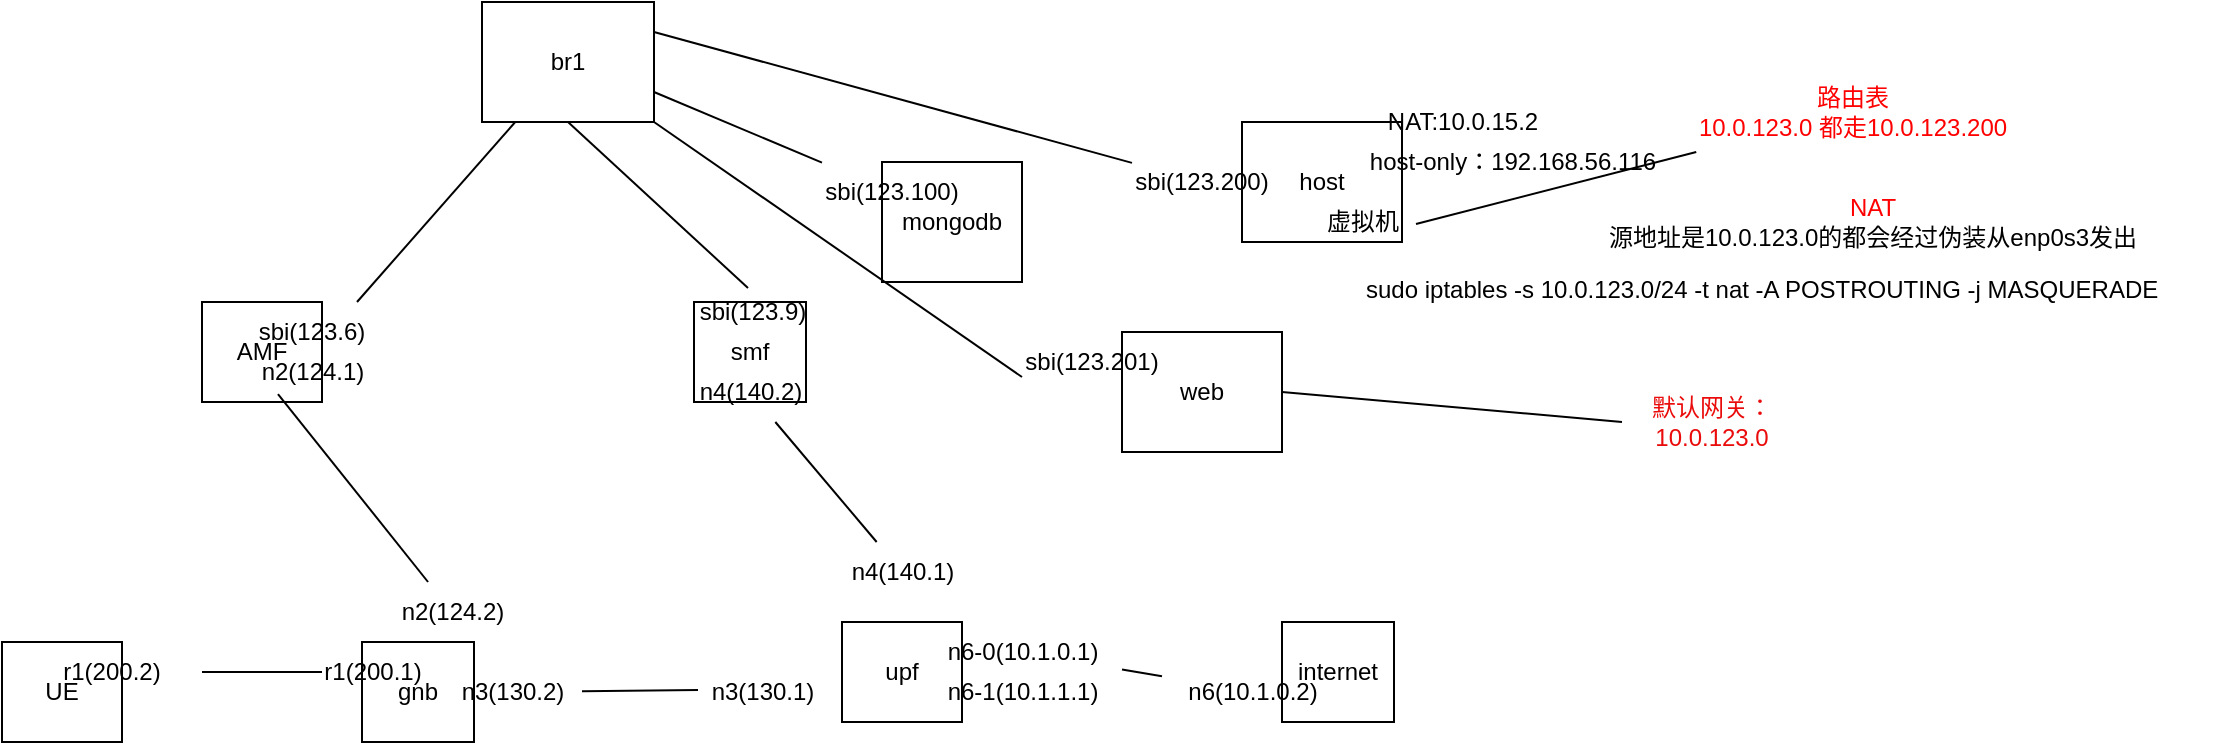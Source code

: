 <mxfile version="24.8.4">
  <diagram name="第 1 页" id="YVxNTH_0DnEzJDXxZ_kR">
    <mxGraphModel dx="1434" dy="738" grid="1" gridSize="10" guides="1" tooltips="1" connect="1" arrows="1" fold="1" page="1" pageScale="1" pageWidth="827" pageHeight="1169" math="0" shadow="0">
      <root>
        <mxCell id="0" />
        <mxCell id="1" parent="0" />
        <mxCell id="17Iy-YXGDgX40kbHxWd_-2" value="br1" style="rounded=0;whiteSpace=wrap;html=1;" vertex="1" parent="1">
          <mxGeometry x="280" y="10" width="86" height="60" as="geometry" />
        </mxCell>
        <mxCell id="17Iy-YXGDgX40kbHxWd_-3" value="mongodb" style="rounded=0;whiteSpace=wrap;html=1;" vertex="1" parent="1">
          <mxGeometry x="480" y="90" width="70" height="60" as="geometry" />
        </mxCell>
        <mxCell id="17Iy-YXGDgX40kbHxWd_-5" value="sbi(123.100)" style="text;html=1;align=center;verticalAlign=middle;whiteSpace=wrap;rounded=0;" vertex="1" parent="1">
          <mxGeometry x="450" y="90" width="70" height="30" as="geometry" />
        </mxCell>
        <mxCell id="17Iy-YXGDgX40kbHxWd_-6" value="gnb" style="rounded=0;whiteSpace=wrap;html=1;" vertex="1" parent="1">
          <mxGeometry x="220" y="330" width="56" height="50" as="geometry" />
        </mxCell>
        <mxCell id="17Iy-YXGDgX40kbHxWd_-8" value="r1(200.1)" style="text;html=1;align=center;verticalAlign=middle;resizable=0;points=[];autosize=1;strokeColor=none;fillColor=none;" vertex="1" parent="1">
          <mxGeometry x="190" y="330" width="70" height="30" as="geometry" />
        </mxCell>
        <mxCell id="17Iy-YXGDgX40kbHxWd_-10" value="" style="group" vertex="1" connectable="0" parent="1">
          <mxGeometry x="40" y="330" width="100" height="50" as="geometry" />
        </mxCell>
        <mxCell id="17Iy-YXGDgX40kbHxWd_-1" value="UE" style="rounded=0;whiteSpace=wrap;html=1;" vertex="1" parent="17Iy-YXGDgX40kbHxWd_-10">
          <mxGeometry width="60" height="50" as="geometry" />
        </mxCell>
        <mxCell id="17Iy-YXGDgX40kbHxWd_-7" value="r1(200.2)" style="text;html=1;align=center;verticalAlign=middle;whiteSpace=wrap;rounded=0;" vertex="1" parent="17Iy-YXGDgX40kbHxWd_-10">
          <mxGeometry x="10" width="90" height="30" as="geometry" />
        </mxCell>
        <mxCell id="17Iy-YXGDgX40kbHxWd_-11" value="" style="group" vertex="1" connectable="0" parent="1">
          <mxGeometry x="140" y="160" width="100" height="60" as="geometry" />
        </mxCell>
        <mxCell id="17Iy-YXGDgX40kbHxWd_-12" value="AMF" style="rounded=0;whiteSpace=wrap;html=1;" vertex="1" parent="17Iy-YXGDgX40kbHxWd_-11">
          <mxGeometry width="60" height="50" as="geometry" />
        </mxCell>
        <mxCell id="17Iy-YXGDgX40kbHxWd_-13" value="sbi(123.6)" style="text;html=1;align=center;verticalAlign=middle;whiteSpace=wrap;rounded=0;" vertex="1" parent="17Iy-YXGDgX40kbHxWd_-11">
          <mxGeometry x="10" width="90" height="30" as="geometry" />
        </mxCell>
        <mxCell id="17Iy-YXGDgX40kbHxWd_-14" value="n2(124.1)" style="text;html=1;align=center;verticalAlign=middle;resizable=0;points=[];autosize=1;strokeColor=none;fillColor=none;" vertex="1" parent="17Iy-YXGDgX40kbHxWd_-11">
          <mxGeometry x="20" y="20" width="70" height="30" as="geometry" />
        </mxCell>
        <mxCell id="17Iy-YXGDgX40kbHxWd_-15" value="n3(130.2)" style="text;html=1;align=center;verticalAlign=middle;resizable=0;points=[];autosize=1;strokeColor=none;fillColor=none;" vertex="1" parent="1">
          <mxGeometry x="260" y="340" width="70" height="30" as="geometry" />
        </mxCell>
        <mxCell id="17Iy-YXGDgX40kbHxWd_-16" value="n2(124.2)" style="text;html=1;align=center;verticalAlign=middle;resizable=0;points=[];autosize=1;strokeColor=none;fillColor=none;" vertex="1" parent="1">
          <mxGeometry x="230" y="300" width="70" height="30" as="geometry" />
        </mxCell>
        <mxCell id="17Iy-YXGDgX40kbHxWd_-17" value="" style="endArrow=none;html=1;rounded=0;entryX=0.257;entryY=0.867;entryDx=0;entryDy=0;entryPerimeter=0;" edge="1" parent="1" source="17Iy-YXGDgX40kbHxWd_-16" target="17Iy-YXGDgX40kbHxWd_-14">
          <mxGeometry width="50" height="50" relative="1" as="geometry">
            <mxPoint x="390" y="410" as="sourcePoint" />
            <mxPoint x="440" y="360" as="targetPoint" />
          </mxGeometry>
        </mxCell>
        <mxCell id="17Iy-YXGDgX40kbHxWd_-18" value="" style="endArrow=none;html=1;rounded=0;" edge="1" parent="1" source="17Iy-YXGDgX40kbHxWd_-7">
          <mxGeometry width="50" height="50" relative="1" as="geometry">
            <mxPoint x="390" y="410" as="sourcePoint" />
            <mxPoint x="200" y="345" as="targetPoint" />
          </mxGeometry>
        </mxCell>
        <mxCell id="17Iy-YXGDgX40kbHxWd_-19" value="internet" style="rounded=0;whiteSpace=wrap;html=1;" vertex="1" parent="1">
          <mxGeometry x="680" y="320" width="56" height="50" as="geometry" />
        </mxCell>
        <mxCell id="17Iy-YXGDgX40kbHxWd_-20" value="n6(10.1.0.2)" style="text;html=1;align=center;verticalAlign=middle;resizable=0;points=[];autosize=1;strokeColor=none;fillColor=none;" vertex="1" parent="1">
          <mxGeometry x="620" y="340" width="90" height="30" as="geometry" />
        </mxCell>
        <mxCell id="17Iy-YXGDgX40kbHxWd_-22" value="smf" style="rounded=0;whiteSpace=wrap;html=1;" vertex="1" parent="1">
          <mxGeometry x="386" y="160" width="56" height="50" as="geometry" />
        </mxCell>
        <mxCell id="17Iy-YXGDgX40kbHxWd_-21" value="n4(140.2)" style="text;html=1;align=center;verticalAlign=middle;resizable=0;points=[];autosize=1;strokeColor=none;fillColor=none;" vertex="1" parent="1">
          <mxGeometry x="379" y="190" width="70" height="30" as="geometry" />
        </mxCell>
        <mxCell id="17Iy-YXGDgX40kbHxWd_-23" value="sbi(123.9)" style="text;html=1;align=center;verticalAlign=middle;resizable=0;points=[];autosize=1;strokeColor=none;fillColor=none;" vertex="1" parent="1">
          <mxGeometry x="375" y="150" width="80" height="30" as="geometry" />
        </mxCell>
        <mxCell id="17Iy-YXGDgX40kbHxWd_-24" value="upf" style="rounded=0;whiteSpace=wrap;html=1;" vertex="1" parent="1">
          <mxGeometry x="460" y="320" width="60" height="50" as="geometry" />
        </mxCell>
        <mxCell id="17Iy-YXGDgX40kbHxWd_-25" value="n4(140.1)" style="text;html=1;align=center;verticalAlign=middle;resizable=0;points=[];autosize=1;strokeColor=none;fillColor=none;" vertex="1" parent="1">
          <mxGeometry x="455" y="280" width="70" height="30" as="geometry" />
        </mxCell>
        <mxCell id="17Iy-YXGDgX40kbHxWd_-26" value="" style="endArrow=none;html=1;rounded=0;" edge="1" parent="1" source="17Iy-YXGDgX40kbHxWd_-25" target="17Iy-YXGDgX40kbHxWd_-21">
          <mxGeometry width="50" height="50" relative="1" as="geometry">
            <mxPoint x="263" y="310" as="sourcePoint" />
            <mxPoint x="188" y="216" as="targetPoint" />
          </mxGeometry>
        </mxCell>
        <mxCell id="17Iy-YXGDgX40kbHxWd_-27" value="n3(130.1)" style="text;html=1;align=center;verticalAlign=middle;resizable=0;points=[];autosize=1;strokeColor=none;fillColor=none;" vertex="1" parent="1">
          <mxGeometry x="385" y="340" width="70" height="30" as="geometry" />
        </mxCell>
        <mxCell id="17Iy-YXGDgX40kbHxWd_-28" value="" style="endArrow=none;html=1;rounded=0;entryX=0.043;entryY=0.467;entryDx=0;entryDy=0;entryPerimeter=0;" edge="1" parent="1" source="17Iy-YXGDgX40kbHxWd_-15" target="17Iy-YXGDgX40kbHxWd_-27">
          <mxGeometry width="50" height="50" relative="1" as="geometry">
            <mxPoint x="390" y="410" as="sourcePoint" />
            <mxPoint x="400" y="360" as="targetPoint" />
          </mxGeometry>
        </mxCell>
        <mxCell id="17Iy-YXGDgX40kbHxWd_-29" value="n6-0(10.1.0.1)" style="text;html=1;align=center;verticalAlign=middle;resizable=0;points=[];autosize=1;strokeColor=none;fillColor=none;" vertex="1" parent="1">
          <mxGeometry x="500" y="320" width="100" height="30" as="geometry" />
        </mxCell>
        <mxCell id="17Iy-YXGDgX40kbHxWd_-30" value="n6-1(10.1.1.1)" style="text;html=1;align=center;verticalAlign=middle;resizable=0;points=[];autosize=1;strokeColor=none;fillColor=none;" vertex="1" parent="1">
          <mxGeometry x="500" y="340" width="100" height="30" as="geometry" />
        </mxCell>
        <mxCell id="17Iy-YXGDgX40kbHxWd_-31" value="" style="endArrow=none;html=1;rounded=0;" edge="1" parent="1" source="17Iy-YXGDgX40kbHxWd_-20" target="17Iy-YXGDgX40kbHxWd_-29">
          <mxGeometry width="50" height="50" relative="1" as="geometry">
            <mxPoint x="390" y="410" as="sourcePoint" />
            <mxPoint x="440" y="360" as="targetPoint" />
          </mxGeometry>
        </mxCell>
        <mxCell id="17Iy-YXGDgX40kbHxWd_-32" value="host" style="rounded=0;whiteSpace=wrap;html=1;" vertex="1" parent="1">
          <mxGeometry x="660" y="70" width="80" height="60" as="geometry" />
        </mxCell>
        <mxCell id="17Iy-YXGDgX40kbHxWd_-33" value="web" style="rounded=0;whiteSpace=wrap;html=1;" vertex="1" parent="1">
          <mxGeometry x="600" y="175" width="80" height="60" as="geometry" />
        </mxCell>
        <mxCell id="17Iy-YXGDgX40kbHxWd_-34" value="sbi(123.200)" style="text;html=1;align=center;verticalAlign=middle;whiteSpace=wrap;rounded=0;" vertex="1" parent="1">
          <mxGeometry x="605" y="85" width="70" height="30" as="geometry" />
        </mxCell>
        <mxCell id="17Iy-YXGDgX40kbHxWd_-35" value="sbi(123.201)" style="text;html=1;align=center;verticalAlign=middle;whiteSpace=wrap;rounded=0;" vertex="1" parent="1">
          <mxGeometry x="550" y="175" width="70" height="30" as="geometry" />
        </mxCell>
        <mxCell id="17Iy-YXGDgX40kbHxWd_-36" value="" style="endArrow=none;html=1;rounded=0;exitX=0.75;exitY=0;exitDx=0;exitDy=0;" edge="1" parent="1" source="17Iy-YXGDgX40kbHxWd_-13" target="17Iy-YXGDgX40kbHxWd_-2">
          <mxGeometry width="50" height="50" relative="1" as="geometry">
            <mxPoint x="390" y="410" as="sourcePoint" />
            <mxPoint x="440" y="360" as="targetPoint" />
          </mxGeometry>
        </mxCell>
        <mxCell id="17Iy-YXGDgX40kbHxWd_-37" value="" style="endArrow=none;html=1;rounded=0;entryX=0.5;entryY=1;entryDx=0;entryDy=0;exitX=0.475;exitY=0.1;exitDx=0;exitDy=0;exitPerimeter=0;" edge="1" parent="1" source="17Iy-YXGDgX40kbHxWd_-23" target="17Iy-YXGDgX40kbHxWd_-2">
          <mxGeometry width="50" height="50" relative="1" as="geometry">
            <mxPoint x="390" y="410" as="sourcePoint" />
            <mxPoint x="440" y="360" as="targetPoint" />
          </mxGeometry>
        </mxCell>
        <mxCell id="17Iy-YXGDgX40kbHxWd_-38" value="" style="endArrow=none;html=1;rounded=0;entryX=1;entryY=0.75;entryDx=0;entryDy=0;" edge="1" parent="1" source="17Iy-YXGDgX40kbHxWd_-5" target="17Iy-YXGDgX40kbHxWd_-2">
          <mxGeometry width="50" height="50" relative="1" as="geometry">
            <mxPoint x="390" y="410" as="sourcePoint" />
            <mxPoint x="440" y="360" as="targetPoint" />
          </mxGeometry>
        </mxCell>
        <mxCell id="17Iy-YXGDgX40kbHxWd_-39" value="" style="endArrow=none;html=1;rounded=0;entryX=1;entryY=0.25;entryDx=0;entryDy=0;" edge="1" parent="1" source="17Iy-YXGDgX40kbHxWd_-34" target="17Iy-YXGDgX40kbHxWd_-2">
          <mxGeometry width="50" height="50" relative="1" as="geometry">
            <mxPoint x="390" y="410" as="sourcePoint" />
            <mxPoint x="440" y="360" as="targetPoint" />
          </mxGeometry>
        </mxCell>
        <mxCell id="17Iy-YXGDgX40kbHxWd_-40" value="" style="endArrow=none;html=1;rounded=0;entryX=1;entryY=1;entryDx=0;entryDy=0;exitX=0;exitY=0.75;exitDx=0;exitDy=0;" edge="1" parent="1" source="17Iy-YXGDgX40kbHxWd_-35" target="17Iy-YXGDgX40kbHxWd_-2">
          <mxGeometry width="50" height="50" relative="1" as="geometry">
            <mxPoint x="390" y="410" as="sourcePoint" />
            <mxPoint x="440" y="360" as="targetPoint" />
          </mxGeometry>
        </mxCell>
        <mxCell id="17Iy-YXGDgX40kbHxWd_-42" value="虚拟机" style="text;html=1;align=center;verticalAlign=middle;resizable=0;points=[];autosize=1;strokeColor=none;fillColor=none;" vertex="1" parent="1">
          <mxGeometry x="690" y="105" width="60" height="30" as="geometry" />
        </mxCell>
        <mxCell id="17Iy-YXGDgX40kbHxWd_-43" value="NAT:10.0.15.2" style="text;html=1;align=center;verticalAlign=middle;resizable=0;points=[];autosize=1;strokeColor=none;fillColor=none;" vertex="1" parent="1">
          <mxGeometry x="720" y="55" width="100" height="30" as="geometry" />
        </mxCell>
        <mxCell id="17Iy-YXGDgX40kbHxWd_-44" value="host-only：192.168.56.116" style="text;html=1;align=center;verticalAlign=middle;resizable=0;points=[];autosize=1;strokeColor=none;fillColor=none;" vertex="1" parent="1">
          <mxGeometry x="710" y="75" width="170" height="30" as="geometry" />
        </mxCell>
        <mxCell id="17Iy-YXGDgX40kbHxWd_-45" value="默认网关：10.0.123.0" style="text;html=1;align=center;verticalAlign=middle;whiteSpace=wrap;rounded=0;fontColor=#ea0b0b;" vertex="1" parent="1">
          <mxGeometry x="850" y="205" width="90" height="30" as="geometry" />
        </mxCell>
        <mxCell id="17Iy-YXGDgX40kbHxWd_-46" value="&lt;font color=&quot;#ff0000&quot;&gt;路由表&lt;/font&gt;&lt;br&gt;&lt;div&gt;&lt;font color=&quot;#ff0000&quot;&gt;10.0.123.0 都走10.0.123.200&lt;/font&gt;&lt;/div&gt;" style="text;html=1;align=center;verticalAlign=middle;resizable=0;points=[];autosize=1;strokeColor=none;fillColor=none;" vertex="1" parent="1">
          <mxGeometry x="875" y="45" width="180" height="40" as="geometry" />
        </mxCell>
        <mxCell id="17Iy-YXGDgX40kbHxWd_-47" value="" style="endArrow=none;html=1;rounded=0;exitX=0.95;exitY=0.533;exitDx=0;exitDy=0;exitPerimeter=0;" edge="1" parent="1" source="17Iy-YXGDgX40kbHxWd_-42" target="17Iy-YXGDgX40kbHxWd_-46">
          <mxGeometry width="50" height="50" relative="1" as="geometry">
            <mxPoint x="390" y="410" as="sourcePoint" />
            <mxPoint x="440" y="360" as="targetPoint" />
          </mxGeometry>
        </mxCell>
        <mxCell id="17Iy-YXGDgX40kbHxWd_-48" value="" style="endArrow=none;html=1;rounded=0;entryX=0;entryY=0.5;entryDx=0;entryDy=0;exitX=1;exitY=0.5;exitDx=0;exitDy=0;" edge="1" parent="1" source="17Iy-YXGDgX40kbHxWd_-33" target="17Iy-YXGDgX40kbHxWd_-45">
          <mxGeometry width="50" height="50" relative="1" as="geometry">
            <mxPoint x="390" y="410" as="sourcePoint" />
            <mxPoint x="440" y="360" as="targetPoint" />
          </mxGeometry>
        </mxCell>
        <mxCell id="17Iy-YXGDgX40kbHxWd_-50" value="&lt;font color=&quot;#ff0000&quot;&gt;NAT&lt;/font&gt;&lt;br&gt;&lt;div&gt;源地址是10.0.123.0的都会经过伪装从enp0s3发出&lt;/div&gt;" style="text;html=1;align=center;verticalAlign=middle;resizable=0;points=[];autosize=1;strokeColor=none;fillColor=none;" vertex="1" parent="1">
          <mxGeometry x="830" y="100" width="290" height="40" as="geometry" />
        </mxCell>
        <mxCell id="17Iy-YXGDgX40kbHxWd_-51" value="sudo iptables -s 10.0.123.0/24 -t nat -A POSTROUTING -j MASQUERADE" style="text;whiteSpace=wrap;html=1;" vertex="1" parent="1">
          <mxGeometry x="720" y="140" width="430" height="40" as="geometry" />
        </mxCell>
      </root>
    </mxGraphModel>
  </diagram>
</mxfile>
